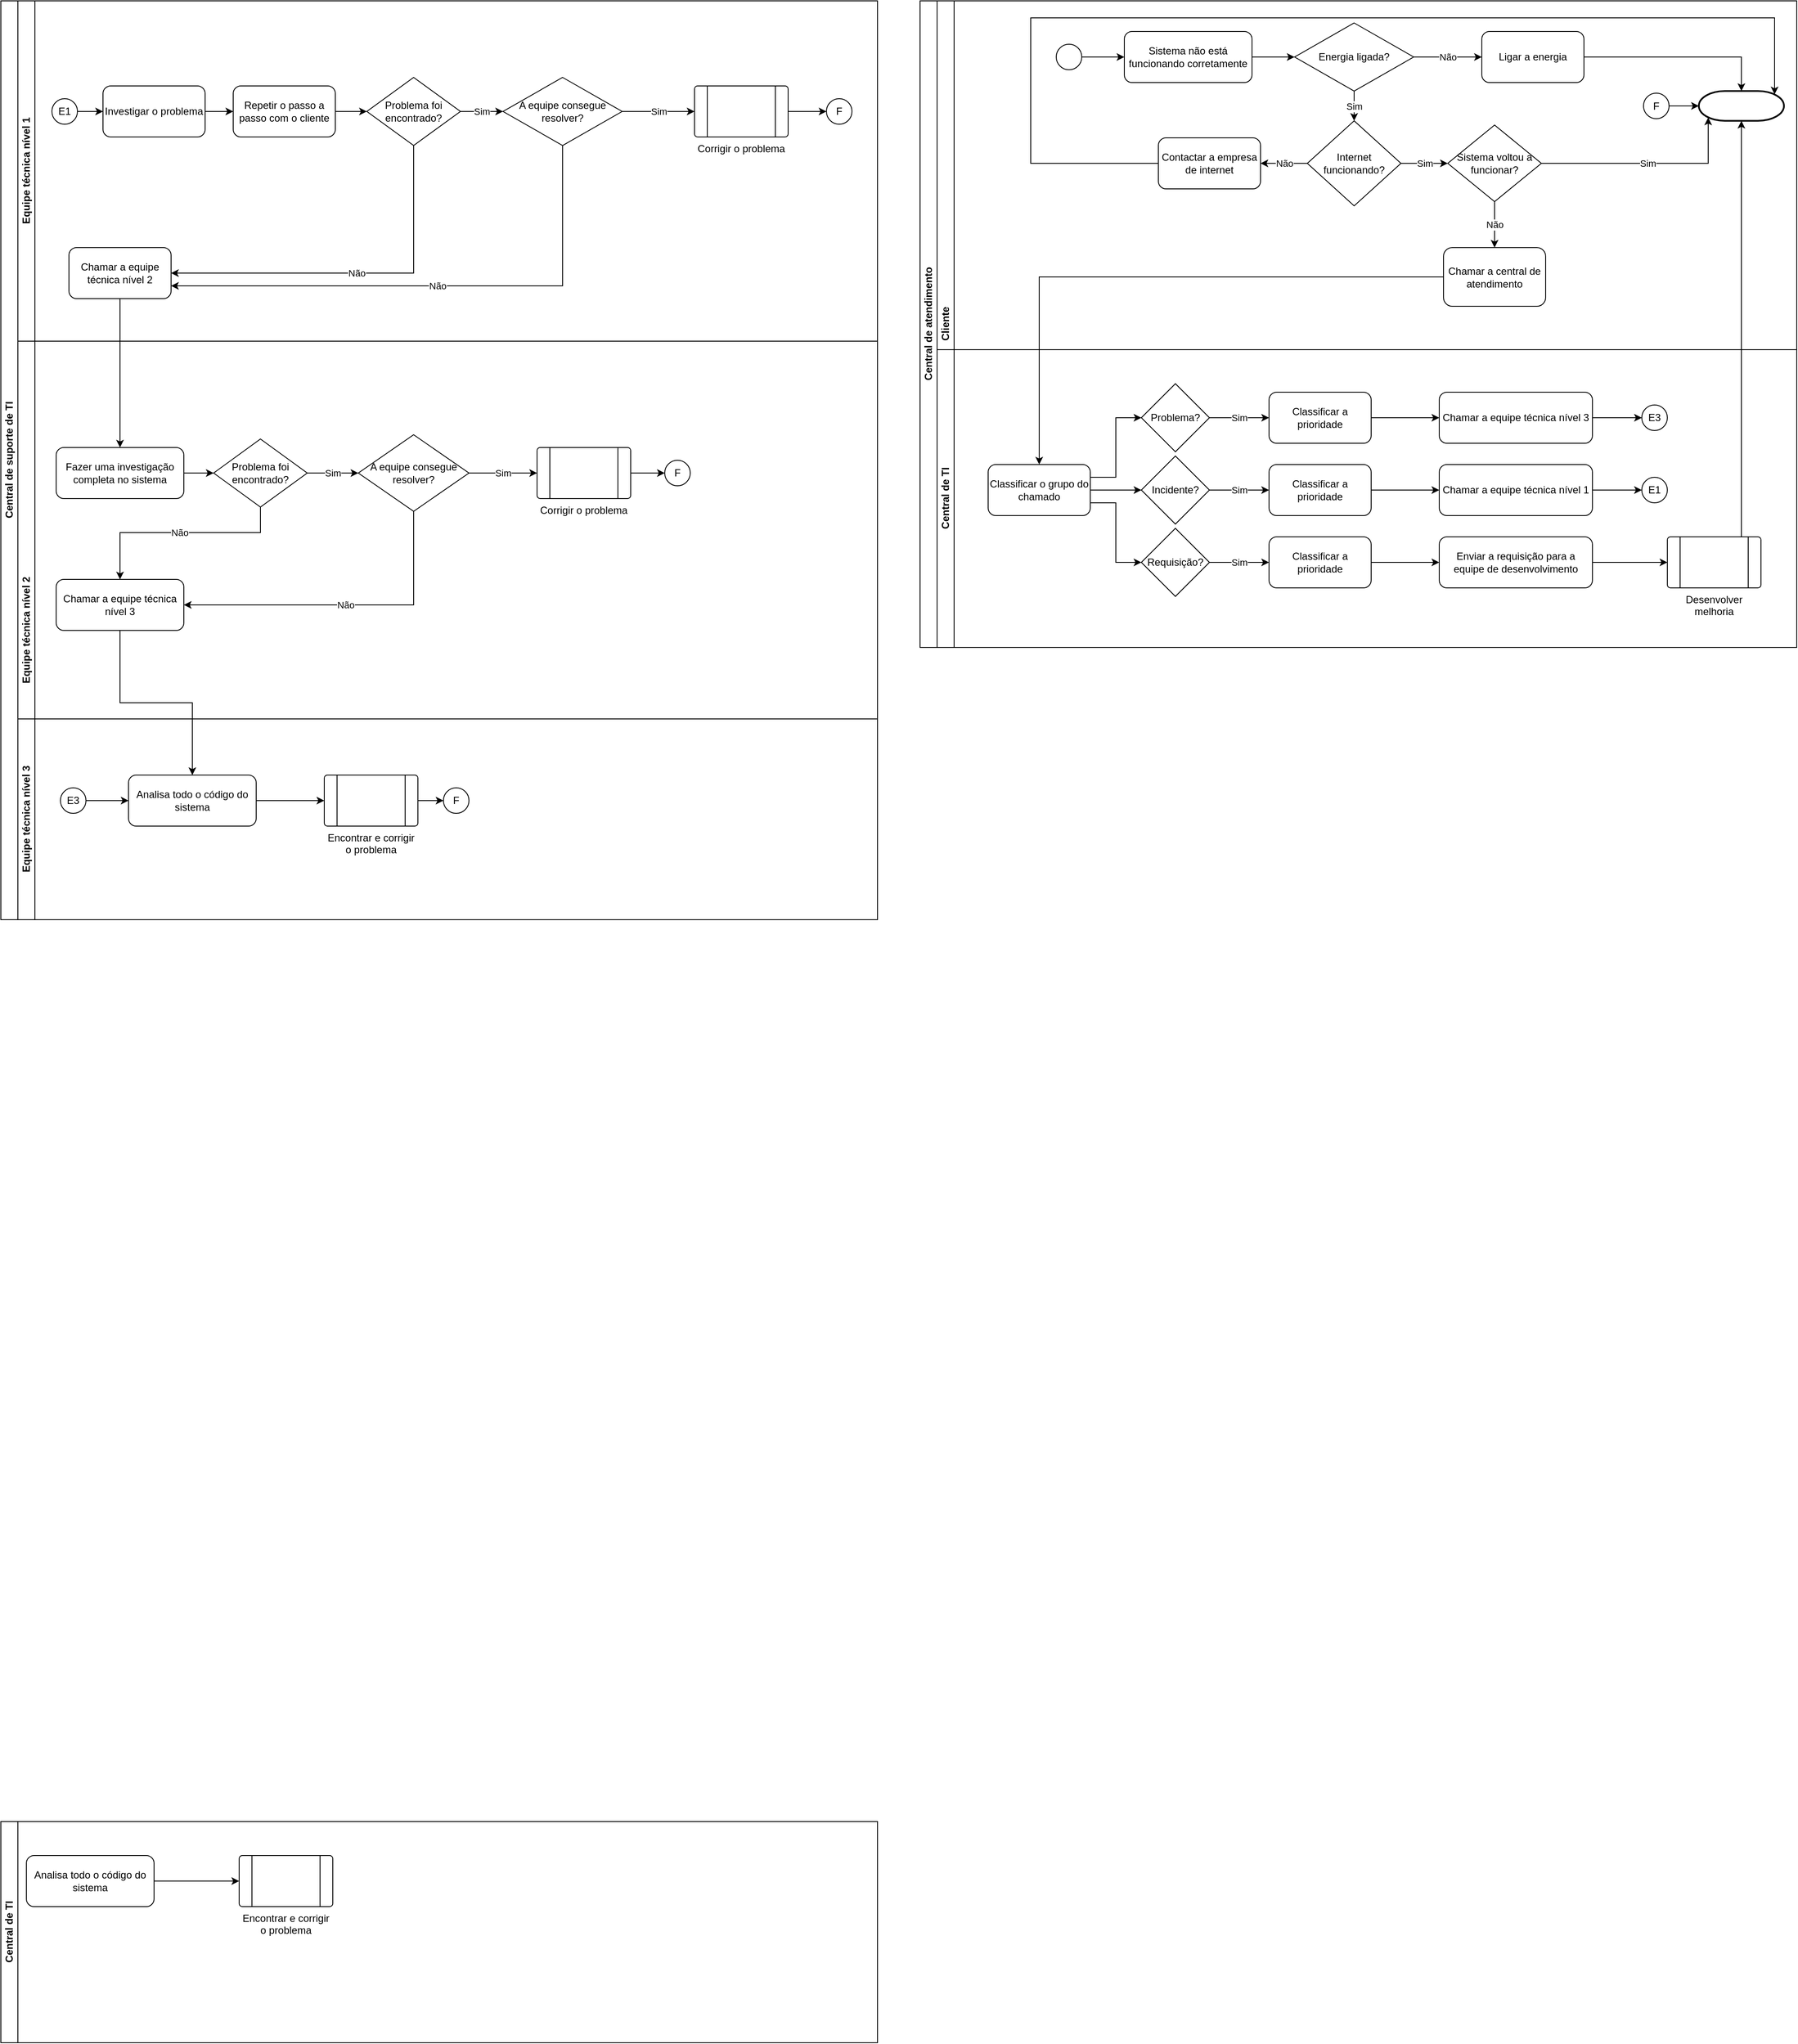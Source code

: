 <mxfile version="13.1.14" type="device"><diagram id="C5RBs43oDa-KdzZeNtuy" name="Page-1"><mxGraphModel dx="1561" dy="758" grid="1" gridSize="10" guides="1" tooltips="1" connect="1" arrows="1" fold="1" page="1" pageScale="1" pageWidth="827" pageHeight="1169" math="0" shadow="0"><root><mxCell id="WIyWlLk6GJQsqaUBKTNV-0"/><mxCell id="WIyWlLk6GJQsqaUBKTNV-1" parent="WIyWlLk6GJQsqaUBKTNV-0"/><mxCell id="9araK1_-rJiuUYYNC7eF-9" value="Central de suporte de TI" style="swimlane;html=1;childLayout=stackLayout;resizeParent=1;resizeParentMax=0;horizontal=0;startSize=20;horizontalStack=0;" parent="WIyWlLk6GJQsqaUBKTNV-1" vertex="1"><mxGeometry x="80" y="120" width="1030" height="1080" as="geometry"/></mxCell><mxCell id="9araK1_-rJiuUYYNC7eF-11" value="Equipe técnica nível 1" style="swimlane;html=1;startSize=20;horizontal=0;" parent="9araK1_-rJiuUYYNC7eF-9" vertex="1"><mxGeometry x="20" width="1010" height="400" as="geometry"/></mxCell><mxCell id="1_Jnzl30nCcgv-S9_S6i-54" value="Não" style="edgeStyle=orthogonalEdgeStyle;rounded=0;orthogonalLoop=1;jettySize=auto;html=1;entryX=1;entryY=0.75;entryDx=0;entryDy=0;" edge="1" parent="9araK1_-rJiuUYYNC7eF-11" source="1_Jnzl30nCcgv-S9_S6i-47" target="9araK1_-rJiuUYYNC7eF-69"><mxGeometry relative="1" as="geometry"><mxPoint x="640" y="190" as="targetPoint"/><Array as="points"><mxPoint x="640" y="335"/></Array></mxGeometry></mxCell><mxCell id="9araK1_-rJiuUYYNC7eF-56" style="edgeStyle=orthogonalEdgeStyle;rounded=0;orthogonalLoop=1;jettySize=auto;html=1;exitX=1;exitY=0.5;exitDx=0;exitDy=0;entryX=0;entryY=0.5;entryDx=0;entryDy=0;" parent="9araK1_-rJiuUYYNC7eF-11" source="9araK1_-rJiuUYYNC7eF-31" target="9araK1_-rJiuUYYNC7eF-59" edge="1"><mxGeometry relative="1" as="geometry"><mxPoint x="233.0" y="130" as="targetPoint"/></mxGeometry></mxCell><mxCell id="1_Jnzl30nCcgv-S9_S6i-51" value="Sim" style="edgeStyle=orthogonalEdgeStyle;rounded=0;orthogonalLoop=1;jettySize=auto;html=1;entryX=0;entryY=0.5;entryDx=0;entryDy=0;" edge="1" parent="9araK1_-rJiuUYYNC7eF-11" source="1_Jnzl30nCcgv-S9_S6i-47" target="1_Jnzl30nCcgv-S9_S6i-46"><mxGeometry relative="1" as="geometry"><mxPoint x="780" y="130" as="targetPoint"/></mxGeometry></mxCell><mxCell id="1_Jnzl30nCcgv-S9_S6i-42" value="" style="edgeStyle=orthogonalEdgeStyle;rounded=0;orthogonalLoop=1;jettySize=auto;html=1;" edge="1" parent="9araK1_-rJiuUYYNC7eF-11" source="9araK1_-rJiuUYYNC7eF-59" target="1_Jnzl30nCcgv-S9_S6i-41"><mxGeometry relative="1" as="geometry"/></mxCell><mxCell id="1_Jnzl30nCcgv-S9_S6i-43" value="Sim" style="edgeStyle=orthogonalEdgeStyle;rounded=0;orthogonalLoop=1;jettySize=auto;html=1;entryX=0;entryY=0.5;entryDx=0;entryDy=0;" edge="1" parent="9araK1_-rJiuUYYNC7eF-11" source="1_Jnzl30nCcgv-S9_S6i-41" target="1_Jnzl30nCcgv-S9_S6i-47"><mxGeometry relative="1" as="geometry"><mxPoint x="617" y="130" as="targetPoint"/></mxGeometry></mxCell><mxCell id="1_Jnzl30nCcgv-S9_S6i-185" style="edgeStyle=orthogonalEdgeStyle;rounded=0;orthogonalLoop=1;jettySize=auto;html=1;exitX=1;exitY=0.5;exitDx=0;exitDy=0;entryX=0;entryY=0.5;entryDx=0;entryDy=0;" edge="1" parent="9araK1_-rJiuUYYNC7eF-11" source="1_Jnzl30nCcgv-S9_S6i-46" target="1_Jnzl30nCcgv-S9_S6i-184"><mxGeometry relative="1" as="geometry"/></mxCell><mxCell id="1_Jnzl30nCcgv-S9_S6i-46" value="Corrigir o problema" style="verticalLabelPosition=bottom;verticalAlign=top;html=1;shape=process;whiteSpace=wrap;rounded=1;size=0.14;arcSize=6;" vertex="1" parent="9araK1_-rJiuUYYNC7eF-11"><mxGeometry x="795" y="100" width="110" height="60" as="geometry"/></mxCell><mxCell id="1_Jnzl30nCcgv-S9_S6i-41" value="Problema foi encontrado?" style="rhombus;whiteSpace=wrap;html=1;" vertex="1" parent="9araK1_-rJiuUYYNC7eF-11"><mxGeometry x="410" y="90" width="110" height="80" as="geometry"/></mxCell><mxCell id="9araK1_-rJiuUYYNC7eF-59" value="Repetir o passo a passo com o cliente" style="rounded=1;whiteSpace=wrap;html=1;" parent="9araK1_-rJiuUYYNC7eF-11" vertex="1"><mxGeometry x="253" y="100" width="120" height="60" as="geometry"/></mxCell><mxCell id="1_Jnzl30nCcgv-S9_S6i-47" value="A equipe consegue resolver?" style="rhombus;whiteSpace=wrap;html=1;" vertex="1" parent="9araK1_-rJiuUYYNC7eF-11"><mxGeometry x="570" y="90" width="140" height="80" as="geometry"/></mxCell><mxCell id="1_Jnzl30nCcgv-S9_S6i-45" value="Não" style="edgeStyle=orthogonalEdgeStyle;rounded=0;orthogonalLoop=1;jettySize=auto;html=1;entryX=1;entryY=0.5;entryDx=0;entryDy=0;" edge="1" parent="9araK1_-rJiuUYYNC7eF-11" source="1_Jnzl30nCcgv-S9_S6i-41" target="9araK1_-rJiuUYYNC7eF-69"><mxGeometry relative="1" as="geometry"><mxPoint x="465" y="190" as="targetPoint"/><Array as="points"><mxPoint x="465" y="320"/></Array></mxGeometry></mxCell><mxCell id="9araK1_-rJiuUYYNC7eF-31" value="Investigar o problema" style="rounded=1;whiteSpace=wrap;html=1;" parent="9araK1_-rJiuUYYNC7eF-11" vertex="1"><mxGeometry x="100" y="100" width="120" height="60" as="geometry"/></mxCell><mxCell id="1_Jnzl30nCcgv-S9_S6i-163" value="" style="edgeStyle=orthogonalEdgeStyle;rounded=0;orthogonalLoop=1;jettySize=auto;html=1;" edge="1" parent="9araK1_-rJiuUYYNC7eF-11" source="1_Jnzl30nCcgv-S9_S6i-162" target="9araK1_-rJiuUYYNC7eF-31"><mxGeometry relative="1" as="geometry"/></mxCell><mxCell id="1_Jnzl30nCcgv-S9_S6i-162" value="E1" style="ellipse;whiteSpace=wrap;html=1;aspect=fixed;" vertex="1" parent="9araK1_-rJiuUYYNC7eF-11"><mxGeometry x="40" y="115" width="30" height="30" as="geometry"/></mxCell><mxCell id="1_Jnzl30nCcgv-S9_S6i-184" value="F" style="ellipse;whiteSpace=wrap;html=1;aspect=fixed;" vertex="1" parent="9araK1_-rJiuUYYNC7eF-11"><mxGeometry x="950" y="115" width="30" height="30" as="geometry"/></mxCell><mxCell id="9araK1_-rJiuUYYNC7eF-69" value="Chamar a equipe técnica nível 2" style="rounded=1;whiteSpace=wrap;html=1;" parent="9araK1_-rJiuUYYNC7eF-11" vertex="1"><mxGeometry x="60" y="290" width="120" height="60" as="geometry"/></mxCell><mxCell id="9araK1_-rJiuUYYNC7eF-115" value="Equipe técnica nível 2&lt;br&gt;" style="swimlane;html=1;startSize=20;horizontal=0;" parent="9araK1_-rJiuUYYNC7eF-9" vertex="1"><mxGeometry x="20" y="400" width="1010" height="680" as="geometry"/></mxCell><mxCell id="9araK1_-rJiuUYYNC7eF-116" value="" style="edgeStyle=orthogonalEdgeStyle;rounded=0;orthogonalLoop=1;jettySize=auto;html=1;entryX=0;entryY=0.5;entryDx=0;entryDy=0;" parent="9araK1_-rJiuUYYNC7eF-115" source="9araK1_-rJiuUYYNC7eF-117" target="9araK1_-rJiuUYYNC7eF-120" edge="1"><mxGeometry relative="1" as="geometry"><mxPoint x="224" y="155" as="targetPoint"/></mxGeometry></mxCell><mxCell id="9araK1_-rJiuUYYNC7eF-118" value="Sim" style="edgeStyle=orthogonalEdgeStyle;rounded=0;orthogonalLoop=1;jettySize=auto;html=1;entryX=0;entryY=0.5;entryDx=0;entryDy=0;" parent="9araK1_-rJiuUYYNC7eF-115" source="9araK1_-rJiuUYYNC7eF-120" target="1_Jnzl30nCcgv-S9_S6i-56" edge="1"><mxGeometry relative="1" as="geometry"><mxPoint x="390" y="155" as="targetPoint"/></mxGeometry></mxCell><mxCell id="9araK1_-rJiuUYYNC7eF-119" value="Não" style="edgeStyle=orthogonalEdgeStyle;rounded=0;orthogonalLoop=1;jettySize=auto;html=1;entryX=0.5;entryY=0;entryDx=0;entryDy=0;" parent="9araK1_-rJiuUYYNC7eF-115" source="9araK1_-rJiuUYYNC7eF-120" target="9araK1_-rJiuUYYNC7eF-124" edge="1"><mxGeometry relative="1" as="geometry"><mxPoint x="285" y="275" as="targetPoint"/><Array as="points"><mxPoint x="285" y="225"/><mxPoint x="120" y="225"/></Array></mxGeometry></mxCell><mxCell id="9araK1_-rJiuUYYNC7eF-117" value="Fazer uma investigação completa no sistema" style="rounded=1;whiteSpace=wrap;html=1;" parent="9araK1_-rJiuUYYNC7eF-115" vertex="1"><mxGeometry x="45" y="125" width="150" height="60" as="geometry"/></mxCell><mxCell id="1_Jnzl30nCcgv-S9_S6i-182" value="F" style="ellipse;whiteSpace=wrap;html=1;aspect=fixed;" vertex="1" parent="9araK1_-rJiuUYYNC7eF-115"><mxGeometry x="760" y="140" width="30" height="30" as="geometry"/></mxCell><mxCell id="9araK1_-rJiuUYYNC7eF-120" value="Problema foi encontrado?" style="rhombus;whiteSpace=wrap;html=1;" parent="9araK1_-rJiuUYYNC7eF-115" vertex="1"><mxGeometry x="230" y="115" width="110" height="80" as="geometry"/></mxCell><mxCell id="1_Jnzl30nCcgv-S9_S6i-57" value="Sim" style="edgeStyle=orthogonalEdgeStyle;rounded=0;orthogonalLoop=1;jettySize=auto;html=1;" edge="1" parent="9araK1_-rJiuUYYNC7eF-115" source="1_Jnzl30nCcgv-S9_S6i-56" target="1_Jnzl30nCcgv-S9_S6i-55"><mxGeometry relative="1" as="geometry"/></mxCell><mxCell id="1_Jnzl30nCcgv-S9_S6i-199" value="Não" style="edgeStyle=orthogonalEdgeStyle;rounded=0;orthogonalLoop=1;jettySize=auto;html=1;exitX=0.5;exitY=1;exitDx=0;exitDy=0;entryX=1;entryY=0.5;entryDx=0;entryDy=0;" edge="1" parent="9araK1_-rJiuUYYNC7eF-115" source="1_Jnzl30nCcgv-S9_S6i-56" target="9araK1_-rJiuUYYNC7eF-124"><mxGeometry relative="1" as="geometry"/></mxCell><mxCell id="1_Jnzl30nCcgv-S9_S6i-56" value="A equipe consegue resolver?" style="rhombus;whiteSpace=wrap;html=1;" vertex="1" parent="9araK1_-rJiuUYYNC7eF-115"><mxGeometry x="400" y="110" width="130" height="90" as="geometry"/></mxCell><mxCell id="1_Jnzl30nCcgv-S9_S6i-183" style="edgeStyle=orthogonalEdgeStyle;rounded=0;orthogonalLoop=1;jettySize=auto;html=1;exitX=1;exitY=0.5;exitDx=0;exitDy=0;entryX=0;entryY=0.5;entryDx=0;entryDy=0;" edge="1" parent="9araK1_-rJiuUYYNC7eF-115" source="1_Jnzl30nCcgv-S9_S6i-55" target="1_Jnzl30nCcgv-S9_S6i-182"><mxGeometry relative="1" as="geometry"/></mxCell><mxCell id="1_Jnzl30nCcgv-S9_S6i-55" value="Corrigir o problema" style="verticalLabelPosition=bottom;verticalAlign=top;html=1;shape=process;whiteSpace=wrap;rounded=1;size=0.14;arcSize=6;" vertex="1" parent="9araK1_-rJiuUYYNC7eF-115"><mxGeometry x="610" y="125" width="110" height="60" as="geometry"/></mxCell><mxCell id="9araK1_-rJiuUYYNC7eF-126" style="edgeStyle=orthogonalEdgeStyle;rounded=0;orthogonalLoop=1;jettySize=auto;html=1;exitX=0.5;exitY=1;exitDx=0;exitDy=0;entryX=0.5;entryY=0;entryDx=0;entryDy=0;" parent="9araK1_-rJiuUYYNC7eF-115" source="9araK1_-rJiuUYYNC7eF-124" target="9araK1_-rJiuUYYNC7eF-70" edge="1"><mxGeometry relative="1" as="geometry"/></mxCell><mxCell id="9araK1_-rJiuUYYNC7eF-124" value="Chamar a equipe técnica nível 3" style="rounded=1;whiteSpace=wrap;html=1;" parent="9araK1_-rJiuUYYNC7eF-115" vertex="1"><mxGeometry x="45" y="280" width="150" height="60" as="geometry"/></mxCell><mxCell id="9araK1_-rJiuUYYNC7eF-12" value="Equipe técnica nível 3" style="swimlane;html=1;startSize=20;horizontal=0;" parent="9araK1_-rJiuUYYNC7eF-115" vertex="1"><mxGeometry y="444" width="1010" height="236" as="geometry"/></mxCell><mxCell id="9araK1_-rJiuUYYNC7eF-89" value="" style="edgeStyle=orthogonalEdgeStyle;rounded=0;orthogonalLoop=1;jettySize=auto;html=1;entryX=0;entryY=0.5;entryDx=0;entryDy=0;" parent="9araK1_-rJiuUYYNC7eF-12" source="9araK1_-rJiuUYYNC7eF-70" target="9araK1_-rJiuUYYNC7eF-127" edge="1"><mxGeometry relative="1" as="geometry"><mxPoint x="350" y="86" as="targetPoint"/></mxGeometry></mxCell><mxCell id="1_Jnzl30nCcgv-S9_S6i-181" style="edgeStyle=orthogonalEdgeStyle;rounded=0;orthogonalLoop=1;jettySize=auto;html=1;exitX=1;exitY=0.5;exitDx=0;exitDy=0;entryX=0;entryY=0.5;entryDx=0;entryDy=0;" edge="1" parent="9araK1_-rJiuUYYNC7eF-12" source="9araK1_-rJiuUYYNC7eF-127" target="1_Jnzl30nCcgv-S9_S6i-180"><mxGeometry relative="1" as="geometry"/></mxCell><mxCell id="1_Jnzl30nCcgv-S9_S6i-180" value="F" style="ellipse;whiteSpace=wrap;html=1;aspect=fixed;" vertex="1" parent="9araK1_-rJiuUYYNC7eF-12"><mxGeometry x="500" y="81" width="30" height="30" as="geometry"/></mxCell><mxCell id="9araK1_-rJiuUYYNC7eF-127" value="Encontrar e corrigir o problema" style="verticalLabelPosition=bottom;verticalAlign=top;html=1;shape=process;whiteSpace=wrap;rounded=1;size=0.14;arcSize=6;" parent="9araK1_-rJiuUYYNC7eF-12" vertex="1"><mxGeometry x="360" y="66" width="110" height="60" as="geometry"/></mxCell><mxCell id="9araK1_-rJiuUYYNC7eF-70" value="Analisa todo o código do sistema" style="rounded=1;whiteSpace=wrap;html=1;" parent="9araK1_-rJiuUYYNC7eF-12" vertex="1"><mxGeometry x="130" y="66" width="150" height="60" as="geometry"/></mxCell><mxCell id="1_Jnzl30nCcgv-S9_S6i-176" value="" style="edgeStyle=orthogonalEdgeStyle;rounded=0;orthogonalLoop=1;jettySize=auto;html=1;" edge="1" parent="9araK1_-rJiuUYYNC7eF-12" source="1_Jnzl30nCcgv-S9_S6i-175" target="9araK1_-rJiuUYYNC7eF-70"><mxGeometry relative="1" as="geometry"/></mxCell><mxCell id="1_Jnzl30nCcgv-S9_S6i-175" value="E3" style="ellipse;whiteSpace=wrap;html=1;aspect=fixed;" vertex="1" parent="9araK1_-rJiuUYYNC7eF-12"><mxGeometry x="50" y="81" width="30" height="30" as="geometry"/></mxCell><mxCell id="1_Jnzl30nCcgv-S9_S6i-6" style="edgeStyle=orthogonalEdgeStyle;rounded=0;orthogonalLoop=1;jettySize=auto;html=1;entryX=0.5;entryY=0;entryDx=0;entryDy=0;" edge="1" parent="9araK1_-rJiuUYYNC7eF-9" source="9araK1_-rJiuUYYNC7eF-69" target="9araK1_-rJiuUYYNC7eF-117"><mxGeometry relative="1" as="geometry"/></mxCell><mxCell id="1_Jnzl30nCcgv-S9_S6i-79" value="Central de TI" style="swimlane;html=1;startSize=20;horizontal=0;" vertex="1" parent="WIyWlLk6GJQsqaUBKTNV-1"><mxGeometry x="80" y="2260" width="1030" height="260" as="geometry"/></mxCell><mxCell id="1_Jnzl30nCcgv-S9_S6i-80" value="" style="edgeStyle=orthogonalEdgeStyle;rounded=0;orthogonalLoop=1;jettySize=auto;html=1;entryX=0;entryY=0.5;entryDx=0;entryDy=0;" edge="1" parent="1_Jnzl30nCcgv-S9_S6i-79" source="1_Jnzl30nCcgv-S9_S6i-82" target="1_Jnzl30nCcgv-S9_S6i-81"><mxGeometry relative="1" as="geometry"><mxPoint x="270" y="70" as="targetPoint"/></mxGeometry></mxCell><mxCell id="1_Jnzl30nCcgv-S9_S6i-81" value="Encontrar e corrigir o problema" style="verticalLabelPosition=bottom;verticalAlign=top;html=1;shape=process;whiteSpace=wrap;rounded=1;size=0.14;arcSize=6;" vertex="1" parent="1_Jnzl30nCcgv-S9_S6i-79"><mxGeometry x="280" y="40" width="110" height="60" as="geometry"/></mxCell><mxCell id="1_Jnzl30nCcgv-S9_S6i-82" value="Analisa todo o código do sistema" style="rounded=1;whiteSpace=wrap;html=1;" vertex="1" parent="1_Jnzl30nCcgv-S9_S6i-79"><mxGeometry x="30" y="40" width="150" height="60" as="geometry"/></mxCell><mxCell id="1_Jnzl30nCcgv-S9_S6i-113" value="Cliente" style="swimlane;html=1;startSize=20;horizontal=0;" vertex="1" parent="WIyWlLk6GJQsqaUBKTNV-1"><mxGeometry x="1180" y="120" width="1010" height="760" as="geometry"/></mxCell><mxCell id="1_Jnzl30nCcgv-S9_S6i-120" style="edgeStyle=orthogonalEdgeStyle;rounded=0;orthogonalLoop=1;jettySize=auto;html=1;exitX=1;exitY=0.5;exitDx=0;exitDy=0;" edge="1" parent="1_Jnzl30nCcgv-S9_S6i-113" source="1_Jnzl30nCcgv-S9_S6i-117" target="1_Jnzl30nCcgv-S9_S6i-127"><mxGeometry relative="1" as="geometry"/></mxCell><mxCell id="1_Jnzl30nCcgv-S9_S6i-123" value="Sim" style="edgeStyle=orthogonalEdgeStyle;rounded=0;orthogonalLoop=1;jettySize=auto;html=1;entryX=0;entryY=0.5;entryDx=0;entryDy=0;" edge="1" parent="1_Jnzl30nCcgv-S9_S6i-113" source="1_Jnzl30nCcgv-S9_S6i-132" target="1_Jnzl30nCcgv-S9_S6i-129"><mxGeometry relative="1" as="geometry"><mxPoint x="510" y="71" as="targetPoint"/></mxGeometry></mxCell><mxCell id="1_Jnzl30nCcgv-S9_S6i-124" value="Não" style="edgeStyle=orthogonalEdgeStyle;rounded=0;orthogonalLoop=1;jettySize=auto;html=1;" edge="1" parent="1_Jnzl30nCcgv-S9_S6i-113" source="1_Jnzl30nCcgv-S9_S6i-132" target="1_Jnzl30nCcgv-S9_S6i-131"><mxGeometry relative="1" as="geometry"/></mxCell><mxCell id="1_Jnzl30nCcgv-S9_S6i-125" value="Sim" style="edgeStyle=orthogonalEdgeStyle;rounded=0;orthogonalLoop=1;jettySize=auto;html=1;entryX=0.11;entryY=0.89;entryDx=0;entryDy=0;entryPerimeter=0;" edge="1" parent="1_Jnzl30nCcgv-S9_S6i-113" source="1_Jnzl30nCcgv-S9_S6i-129" target="1_Jnzl30nCcgv-S9_S6i-127"><mxGeometry relative="1" as="geometry"><mxPoint x="690" y="71" as="targetPoint"/></mxGeometry></mxCell><mxCell id="1_Jnzl30nCcgv-S9_S6i-126" value="Não" style="edgeStyle=orthogonalEdgeStyle;rounded=0;orthogonalLoop=1;jettySize=auto;html=1;entryX=0.5;entryY=0;entryDx=0;entryDy=0;" edge="1" parent="1_Jnzl30nCcgv-S9_S6i-113" source="1_Jnzl30nCcgv-S9_S6i-129" target="1_Jnzl30nCcgv-S9_S6i-128"><mxGeometry relative="1" as="geometry"><mxPoint x="555" y="196" as="targetPoint"/></mxGeometry></mxCell><mxCell id="1_Jnzl30nCcgv-S9_S6i-138" value="" style="edgeStyle=orthogonalEdgeStyle;rounded=0;orthogonalLoop=1;jettySize=auto;html=1;" edge="1" parent="1_Jnzl30nCcgv-S9_S6i-113" source="1_Jnzl30nCcgv-S9_S6i-137" target="1_Jnzl30nCcgv-S9_S6i-121"><mxGeometry relative="1" as="geometry"/></mxCell><mxCell id="1_Jnzl30nCcgv-S9_S6i-188" value="Não" style="edgeStyle=orthogonalEdgeStyle;rounded=0;orthogonalLoop=1;jettySize=auto;html=1;" edge="1" parent="1_Jnzl30nCcgv-S9_S6i-113" source="1_Jnzl30nCcgv-S9_S6i-133" target="1_Jnzl30nCcgv-S9_S6i-117"><mxGeometry relative="1" as="geometry"/></mxCell><mxCell id="1_Jnzl30nCcgv-S9_S6i-189" value="Sim" style="edgeStyle=orthogonalEdgeStyle;rounded=0;orthogonalLoop=1;jettySize=auto;html=1;" edge="1" parent="1_Jnzl30nCcgv-S9_S6i-113" source="1_Jnzl30nCcgv-S9_S6i-133" target="1_Jnzl30nCcgv-S9_S6i-132"><mxGeometry relative="1" as="geometry"/></mxCell><mxCell id="1_Jnzl30nCcgv-S9_S6i-112" value="Central de atendimento" style="swimlane;html=1;childLayout=stackLayout;resizeParent=1;resizeParentMax=0;horizontal=0;startSize=20;horizontalStack=0;" vertex="1" parent="1_Jnzl30nCcgv-S9_S6i-113"><mxGeometry x="-20" width="1030" height="760" as="geometry"/></mxCell><mxCell id="1_Jnzl30nCcgv-S9_S6i-133" value="Energia ligada?" style="rhombus;whiteSpace=wrap;html=1;" vertex="1" parent="1_Jnzl30nCcgv-S9_S6i-113"><mxGeometry x="420" y="26" width="140" height="80" as="geometry"/></mxCell><mxCell id="1_Jnzl30nCcgv-S9_S6i-137" value="" style="ellipse;whiteSpace=wrap;html=1;aspect=fixed;" vertex="1" parent="1_Jnzl30nCcgv-S9_S6i-113"><mxGeometry x="140" y="51" width="30" height="30" as="geometry"/></mxCell><mxCell id="1_Jnzl30nCcgv-S9_S6i-187" style="edgeStyle=orthogonalEdgeStyle;rounded=0;orthogonalLoop=1;jettySize=auto;html=1;exitX=1;exitY=0.5;exitDx=0;exitDy=0;entryX=0;entryY=0.5;entryDx=0;entryDy=0;entryPerimeter=0;" edge="1" parent="1_Jnzl30nCcgv-S9_S6i-113" source="1_Jnzl30nCcgv-S9_S6i-186" target="1_Jnzl30nCcgv-S9_S6i-127"><mxGeometry relative="1" as="geometry"/></mxCell><mxCell id="1_Jnzl30nCcgv-S9_S6i-186" value="F" style="ellipse;whiteSpace=wrap;html=1;aspect=fixed;" vertex="1" parent="1_Jnzl30nCcgv-S9_S6i-113"><mxGeometry x="830" y="108.5" width="30" height="30" as="geometry"/></mxCell><mxCell id="1_Jnzl30nCcgv-S9_S6i-132" value="Internet funcionando?" style="rhombus;whiteSpace=wrap;html=1;" vertex="1" parent="1_Jnzl30nCcgv-S9_S6i-113"><mxGeometry x="435" y="141" width="110" height="100" as="geometry"/></mxCell><mxCell id="1_Jnzl30nCcgv-S9_S6i-197" style="edgeStyle=orthogonalEdgeStyle;rounded=0;orthogonalLoop=1;jettySize=auto;html=1;exitX=0;exitY=0.5;exitDx=0;exitDy=0;entryX=0.89;entryY=0.11;entryDx=0;entryDy=0;entryPerimeter=0;" edge="1" parent="1_Jnzl30nCcgv-S9_S6i-113" source="1_Jnzl30nCcgv-S9_S6i-131" target="1_Jnzl30nCcgv-S9_S6i-127"><mxGeometry relative="1" as="geometry"><Array as="points"><mxPoint x="110" y="191"/><mxPoint x="110" y="20"/><mxPoint x="984" y="20"/></Array></mxGeometry></mxCell><mxCell id="1_Jnzl30nCcgv-S9_S6i-131" value="Contactar a empresa de internet" style="rounded=1;whiteSpace=wrap;html=1;" vertex="1" parent="1_Jnzl30nCcgv-S9_S6i-113"><mxGeometry x="260" y="161" width="120" height="60" as="geometry"/></mxCell><mxCell id="1_Jnzl30nCcgv-S9_S6i-129" value="Sistema voltou a funcionar?" style="rhombus;whiteSpace=wrap;html=1;" vertex="1" parent="1_Jnzl30nCcgv-S9_S6i-113"><mxGeometry x="600" y="146" width="110" height="90" as="geometry"/></mxCell><mxCell id="1_Jnzl30nCcgv-S9_S6i-127" value="" style="strokeWidth=2;html=1;shape=mxgraph.flowchart.terminator;whiteSpace=wrap;" vertex="1" parent="1_Jnzl30nCcgv-S9_S6i-113"><mxGeometry x="895" y="106" width="100" height="35" as="geometry"/></mxCell><mxCell id="1_Jnzl30nCcgv-S9_S6i-190" value="" style="edgeStyle=orthogonalEdgeStyle;rounded=0;orthogonalLoop=1;jettySize=auto;html=1;" edge="1" parent="1_Jnzl30nCcgv-S9_S6i-113" source="1_Jnzl30nCcgv-S9_S6i-121" target="1_Jnzl30nCcgv-S9_S6i-133"><mxGeometry relative="1" as="geometry"/></mxCell><mxCell id="1_Jnzl30nCcgv-S9_S6i-121" value="Sistema não está funcionando corretamente" style="rounded=1;whiteSpace=wrap;html=1;" vertex="1" parent="1_Jnzl30nCcgv-S9_S6i-113"><mxGeometry x="220" y="36" width="150" height="60" as="geometry"/></mxCell><mxCell id="1_Jnzl30nCcgv-S9_S6i-117" value="Ligar a energia" style="rounded=1;whiteSpace=wrap;html=1;" vertex="1" parent="1_Jnzl30nCcgv-S9_S6i-113"><mxGeometry x="640" y="36" width="120" height="60" as="geometry"/></mxCell><mxCell id="1_Jnzl30nCcgv-S9_S6i-128" value="Chamar a central de atendimento" style="rounded=1;whiteSpace=wrap;html=1;" vertex="1" parent="1_Jnzl30nCcgv-S9_S6i-113"><mxGeometry x="595" y="290" width="120" height="69" as="geometry"/></mxCell><mxCell id="1_Jnzl30nCcgv-S9_S6i-114" value="Central de TI" style="swimlane;html=1;startSize=20;horizontal=0;" vertex="1" parent="WIyWlLk6GJQsqaUBKTNV-1"><mxGeometry x="1180" y="530" width="1010" height="350" as="geometry"/></mxCell><mxCell id="1_Jnzl30nCcgv-S9_S6i-146" style="edgeStyle=orthogonalEdgeStyle;rounded=0;orthogonalLoop=1;jettySize=auto;html=1;exitX=1;exitY=0.25;exitDx=0;exitDy=0;entryX=0;entryY=0.5;entryDx=0;entryDy=0;" edge="1" parent="1_Jnzl30nCcgv-S9_S6i-114" source="1_Jnzl30nCcgv-S9_S6i-136" target="1_Jnzl30nCcgv-S9_S6i-140"><mxGeometry relative="1" as="geometry"/></mxCell><mxCell id="1_Jnzl30nCcgv-S9_S6i-147" style="edgeStyle=orthogonalEdgeStyle;rounded=0;orthogonalLoop=1;jettySize=auto;html=1;exitX=1;exitY=0.5;exitDx=0;exitDy=0;entryX=0;entryY=0.5;entryDx=0;entryDy=0;" edge="1" parent="1_Jnzl30nCcgv-S9_S6i-114" source="1_Jnzl30nCcgv-S9_S6i-136" target="1_Jnzl30nCcgv-S9_S6i-142"><mxGeometry relative="1" as="geometry"/></mxCell><mxCell id="1_Jnzl30nCcgv-S9_S6i-150" value="Sim" style="edgeStyle=orthogonalEdgeStyle;rounded=0;orthogonalLoop=1;jettySize=auto;html=1;entryX=0;entryY=0.5;entryDx=0;entryDy=0;" edge="1" parent="1_Jnzl30nCcgv-S9_S6i-114" source="1_Jnzl30nCcgv-S9_S6i-140" target="1_Jnzl30nCcgv-S9_S6i-151"><mxGeometry relative="1" as="geometry"><mxPoint x="400" y="80" as="targetPoint"/></mxGeometry></mxCell><mxCell id="1_Jnzl30nCcgv-S9_S6i-140" value="Problema?" style="rhombus;whiteSpace=wrap;html=1;" vertex="1" parent="1_Jnzl30nCcgv-S9_S6i-114"><mxGeometry x="240" y="40" width="80" height="80" as="geometry"/></mxCell><mxCell id="1_Jnzl30nCcgv-S9_S6i-157" value="" style="edgeStyle=orthogonalEdgeStyle;rounded=0;orthogonalLoop=1;jettySize=auto;html=1;" edge="1" parent="1_Jnzl30nCcgv-S9_S6i-114" source="1_Jnzl30nCcgv-S9_S6i-151" target="1_Jnzl30nCcgv-S9_S6i-156"><mxGeometry relative="1" as="geometry"/></mxCell><mxCell id="1_Jnzl30nCcgv-S9_S6i-151" value="Classificar a prioridade" style="rounded=1;whiteSpace=wrap;html=1;" vertex="1" parent="1_Jnzl30nCcgv-S9_S6i-114"><mxGeometry x="390" y="50" width="120" height="60" as="geometry"/></mxCell><mxCell id="1_Jnzl30nCcgv-S9_S6i-174" style="edgeStyle=orthogonalEdgeStyle;rounded=0;orthogonalLoop=1;jettySize=auto;html=1;exitX=1;exitY=0.5;exitDx=0;exitDy=0;entryX=0;entryY=0.5;entryDx=0;entryDy=0;" edge="1" parent="1_Jnzl30nCcgv-S9_S6i-114" source="1_Jnzl30nCcgv-S9_S6i-156" target="1_Jnzl30nCcgv-S9_S6i-173"><mxGeometry relative="1" as="geometry"/></mxCell><mxCell id="1_Jnzl30nCcgv-S9_S6i-156" value="Chamar a equipe técnica nível 3" style="rounded=1;whiteSpace=wrap;html=1;" vertex="1" parent="1_Jnzl30nCcgv-S9_S6i-114"><mxGeometry x="590" y="50" width="180" height="60" as="geometry"/></mxCell><mxCell id="1_Jnzl30nCcgv-S9_S6i-155" value="Sim" style="edgeStyle=orthogonalEdgeStyle;rounded=0;orthogonalLoop=1;jettySize=auto;html=1;" edge="1" parent="1_Jnzl30nCcgv-S9_S6i-114" source="1_Jnzl30nCcgv-S9_S6i-142" target="1_Jnzl30nCcgv-S9_S6i-152"><mxGeometry relative="1" as="geometry"/></mxCell><mxCell id="1_Jnzl30nCcgv-S9_S6i-173" value="E3" style="ellipse;whiteSpace=wrap;html=1;aspect=fixed;" vertex="1" parent="1_Jnzl30nCcgv-S9_S6i-114"><mxGeometry x="828" y="65" width="30" height="30" as="geometry"/></mxCell><mxCell id="1_Jnzl30nCcgv-S9_S6i-142" value="Incidente?" style="rhombus;whiteSpace=wrap;html=1;" vertex="1" parent="1_Jnzl30nCcgv-S9_S6i-114"><mxGeometry x="240" y="125" width="80" height="80" as="geometry"/></mxCell><mxCell id="1_Jnzl30nCcgv-S9_S6i-148" style="edgeStyle=orthogonalEdgeStyle;rounded=0;orthogonalLoop=1;jettySize=auto;html=1;exitX=1;exitY=0.75;exitDx=0;exitDy=0;entryX=0;entryY=0.5;entryDx=0;entryDy=0;" edge="1" parent="1_Jnzl30nCcgv-S9_S6i-114" source="1_Jnzl30nCcgv-S9_S6i-136" target="1_Jnzl30nCcgv-S9_S6i-141"><mxGeometry relative="1" as="geometry"/></mxCell><mxCell id="1_Jnzl30nCcgv-S9_S6i-159" value="" style="edgeStyle=orthogonalEdgeStyle;rounded=0;orthogonalLoop=1;jettySize=auto;html=1;" edge="1" parent="1_Jnzl30nCcgv-S9_S6i-114" source="1_Jnzl30nCcgv-S9_S6i-152" target="1_Jnzl30nCcgv-S9_S6i-158"><mxGeometry relative="1" as="geometry"/></mxCell><mxCell id="1_Jnzl30nCcgv-S9_S6i-152" value="Classificar a prioridade" style="rounded=1;whiteSpace=wrap;html=1;" vertex="1" parent="1_Jnzl30nCcgv-S9_S6i-114"><mxGeometry x="390" y="135" width="120" height="60" as="geometry"/></mxCell><mxCell id="1_Jnzl30nCcgv-S9_S6i-172" style="edgeStyle=orthogonalEdgeStyle;rounded=0;orthogonalLoop=1;jettySize=auto;html=1;exitX=1;exitY=0.5;exitDx=0;exitDy=0;" edge="1" parent="1_Jnzl30nCcgv-S9_S6i-114" source="1_Jnzl30nCcgv-S9_S6i-158" target="1_Jnzl30nCcgv-S9_S6i-164"><mxGeometry relative="1" as="geometry"/></mxCell><mxCell id="1_Jnzl30nCcgv-S9_S6i-158" value="Chamar a equipe técnica nível 1" style="rounded=1;whiteSpace=wrap;html=1;" vertex="1" parent="1_Jnzl30nCcgv-S9_S6i-114"><mxGeometry x="590" y="135" width="180" height="60" as="geometry"/></mxCell><mxCell id="1_Jnzl30nCcgv-S9_S6i-161" value="" style="edgeStyle=orthogonalEdgeStyle;rounded=0;orthogonalLoop=1;jettySize=auto;html=1;" edge="1" parent="1_Jnzl30nCcgv-S9_S6i-114" source="1_Jnzl30nCcgv-S9_S6i-153" target="1_Jnzl30nCcgv-S9_S6i-160"><mxGeometry relative="1" as="geometry"/></mxCell><mxCell id="1_Jnzl30nCcgv-S9_S6i-154" value="Sim" style="edgeStyle=orthogonalEdgeStyle;rounded=0;orthogonalLoop=1;jettySize=auto;html=1;" edge="1" parent="1_Jnzl30nCcgv-S9_S6i-114" source="1_Jnzl30nCcgv-S9_S6i-141" target="1_Jnzl30nCcgv-S9_S6i-153"><mxGeometry relative="1" as="geometry"/></mxCell><mxCell id="1_Jnzl30nCcgv-S9_S6i-136" value="Classificar o grupo do chamado" style="rounded=1;whiteSpace=wrap;html=1;" vertex="1" parent="1_Jnzl30nCcgv-S9_S6i-114"><mxGeometry x="60" y="135" width="120" height="60" as="geometry"/></mxCell><mxCell id="1_Jnzl30nCcgv-S9_S6i-164" value="E1" style="ellipse;whiteSpace=wrap;html=1;aspect=fixed;" vertex="1" parent="1_Jnzl30nCcgv-S9_S6i-114"><mxGeometry x="828" y="150" width="30" height="30" as="geometry"/></mxCell><mxCell id="1_Jnzl30nCcgv-S9_S6i-141" value="Requisição?" style="rhombus;whiteSpace=wrap;html=1;" vertex="1" parent="1_Jnzl30nCcgv-S9_S6i-114"><mxGeometry x="240" y="210" width="80" height="80" as="geometry"/></mxCell><mxCell id="1_Jnzl30nCcgv-S9_S6i-192" value="" style="edgeStyle=orthogonalEdgeStyle;rounded=0;orthogonalLoop=1;jettySize=auto;html=1;entryX=0;entryY=0.5;entryDx=0;entryDy=0;" edge="1" parent="1_Jnzl30nCcgv-S9_S6i-114" source="1_Jnzl30nCcgv-S9_S6i-160" target="1_Jnzl30nCcgv-S9_S6i-194"><mxGeometry relative="1" as="geometry"><mxPoint x="850" y="250" as="targetPoint"/></mxGeometry></mxCell><mxCell id="1_Jnzl30nCcgv-S9_S6i-160" value="Enviar a requisição para a equipe de desenvolvimento" style="rounded=1;whiteSpace=wrap;html=1;" vertex="1" parent="1_Jnzl30nCcgv-S9_S6i-114"><mxGeometry x="590" y="220" width="180" height="60" as="geometry"/></mxCell><mxCell id="1_Jnzl30nCcgv-S9_S6i-153" value="Classificar a prioridade" style="rounded=1;whiteSpace=wrap;html=1;" vertex="1" parent="1_Jnzl30nCcgv-S9_S6i-114"><mxGeometry x="390" y="220" width="120" height="60" as="geometry"/></mxCell><mxCell id="1_Jnzl30nCcgv-S9_S6i-194" value="Desenvolver melhoria" style="verticalLabelPosition=bottom;verticalAlign=top;html=1;shape=process;whiteSpace=wrap;rounded=1;size=0.14;arcSize=6;" vertex="1" parent="1_Jnzl30nCcgv-S9_S6i-114"><mxGeometry x="858" y="220" width="110" height="60" as="geometry"/></mxCell><mxCell id="1_Jnzl30nCcgv-S9_S6i-139" style="edgeStyle=orthogonalEdgeStyle;rounded=0;orthogonalLoop=1;jettySize=auto;html=1;entryX=0.5;entryY=0;entryDx=0;entryDy=0;" edge="1" parent="WIyWlLk6GJQsqaUBKTNV-1" source="1_Jnzl30nCcgv-S9_S6i-128" target="1_Jnzl30nCcgv-S9_S6i-136"><mxGeometry relative="1" as="geometry"/></mxCell><mxCell id="1_Jnzl30nCcgv-S9_S6i-196" style="edgeStyle=orthogonalEdgeStyle;rounded=0;orthogonalLoop=1;jettySize=auto;html=1;exitX=0.75;exitY=0;exitDx=0;exitDy=0;entryX=0.5;entryY=1;entryDx=0;entryDy=0;entryPerimeter=0;" edge="1" parent="WIyWlLk6GJQsqaUBKTNV-1" source="1_Jnzl30nCcgv-S9_S6i-194" target="1_Jnzl30nCcgv-S9_S6i-127"><mxGeometry relative="1" as="geometry"><Array as="points"><mxPoint x="2125" y="750"/></Array></mxGeometry></mxCell></root></mxGraphModel></diagram></mxfile>